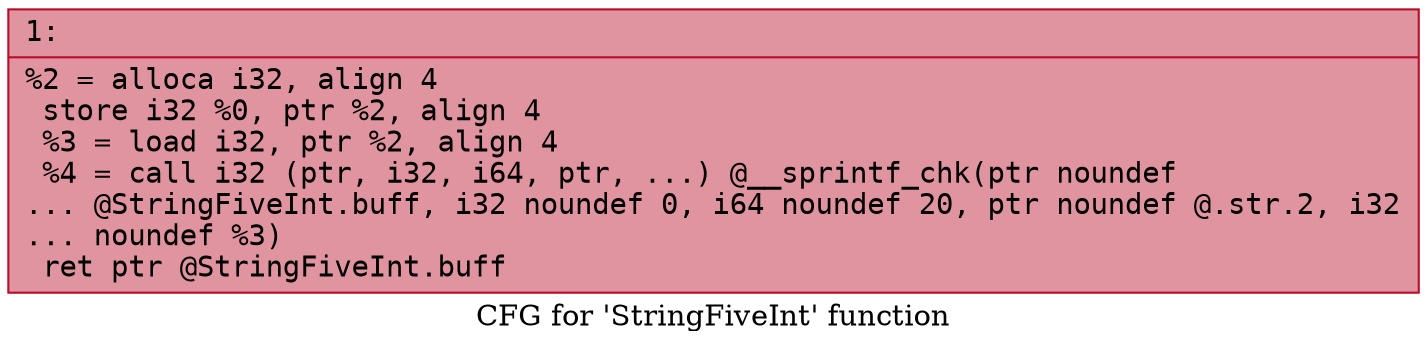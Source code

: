 digraph "CFG for 'StringFiveInt' function" {
	label="CFG for 'StringFiveInt' function";

	Node0x600001846b70 [shape=record,color="#b70d28ff", style=filled, fillcolor="#b70d2870" fontname="Courier",label="{1:\l|  %2 = alloca i32, align 4\l  store i32 %0, ptr %2, align 4\l  %3 = load i32, ptr %2, align 4\l  %4 = call i32 (ptr, i32, i64, ptr, ...) @__sprintf_chk(ptr noundef\l... @StringFiveInt.buff, i32 noundef 0, i64 noundef 20, ptr noundef @.str.2, i32\l... noundef %3)\l  ret ptr @StringFiveInt.buff\l}"];
}
